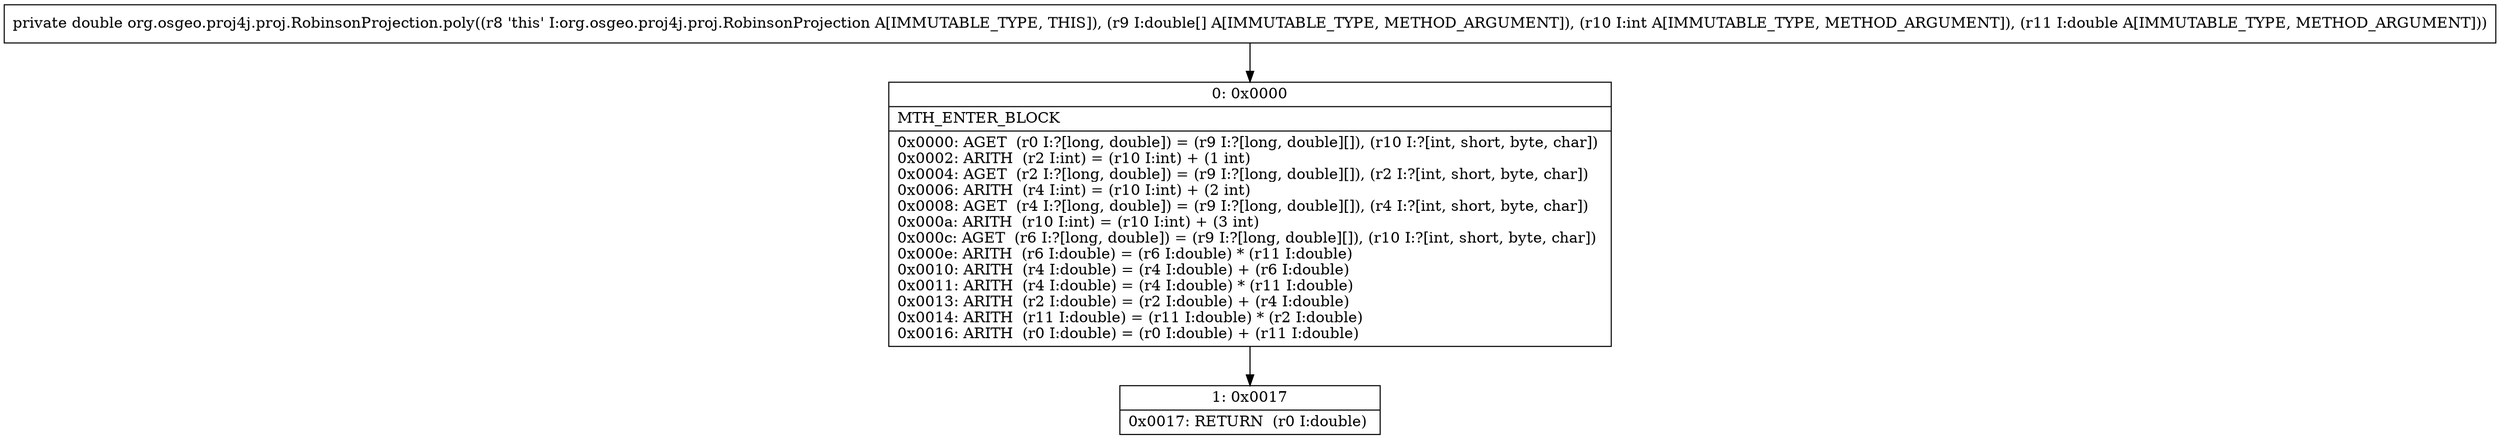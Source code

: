 digraph "CFG fororg.osgeo.proj4j.proj.RobinsonProjection.poly([DID)D" {
Node_0 [shape=record,label="{0\:\ 0x0000|MTH_ENTER_BLOCK\l|0x0000: AGET  (r0 I:?[long, double]) = (r9 I:?[long, double][]), (r10 I:?[int, short, byte, char]) \l0x0002: ARITH  (r2 I:int) = (r10 I:int) + (1 int) \l0x0004: AGET  (r2 I:?[long, double]) = (r9 I:?[long, double][]), (r2 I:?[int, short, byte, char]) \l0x0006: ARITH  (r4 I:int) = (r10 I:int) + (2 int) \l0x0008: AGET  (r4 I:?[long, double]) = (r9 I:?[long, double][]), (r4 I:?[int, short, byte, char]) \l0x000a: ARITH  (r10 I:int) = (r10 I:int) + (3 int) \l0x000c: AGET  (r6 I:?[long, double]) = (r9 I:?[long, double][]), (r10 I:?[int, short, byte, char]) \l0x000e: ARITH  (r6 I:double) = (r6 I:double) * (r11 I:double) \l0x0010: ARITH  (r4 I:double) = (r4 I:double) + (r6 I:double) \l0x0011: ARITH  (r4 I:double) = (r4 I:double) * (r11 I:double) \l0x0013: ARITH  (r2 I:double) = (r2 I:double) + (r4 I:double) \l0x0014: ARITH  (r11 I:double) = (r11 I:double) * (r2 I:double) \l0x0016: ARITH  (r0 I:double) = (r0 I:double) + (r11 I:double) \l}"];
Node_1 [shape=record,label="{1\:\ 0x0017|0x0017: RETURN  (r0 I:double) \l}"];
MethodNode[shape=record,label="{private double org.osgeo.proj4j.proj.RobinsonProjection.poly((r8 'this' I:org.osgeo.proj4j.proj.RobinsonProjection A[IMMUTABLE_TYPE, THIS]), (r9 I:double[] A[IMMUTABLE_TYPE, METHOD_ARGUMENT]), (r10 I:int A[IMMUTABLE_TYPE, METHOD_ARGUMENT]), (r11 I:double A[IMMUTABLE_TYPE, METHOD_ARGUMENT])) }"];
MethodNode -> Node_0;
Node_0 -> Node_1;
}

